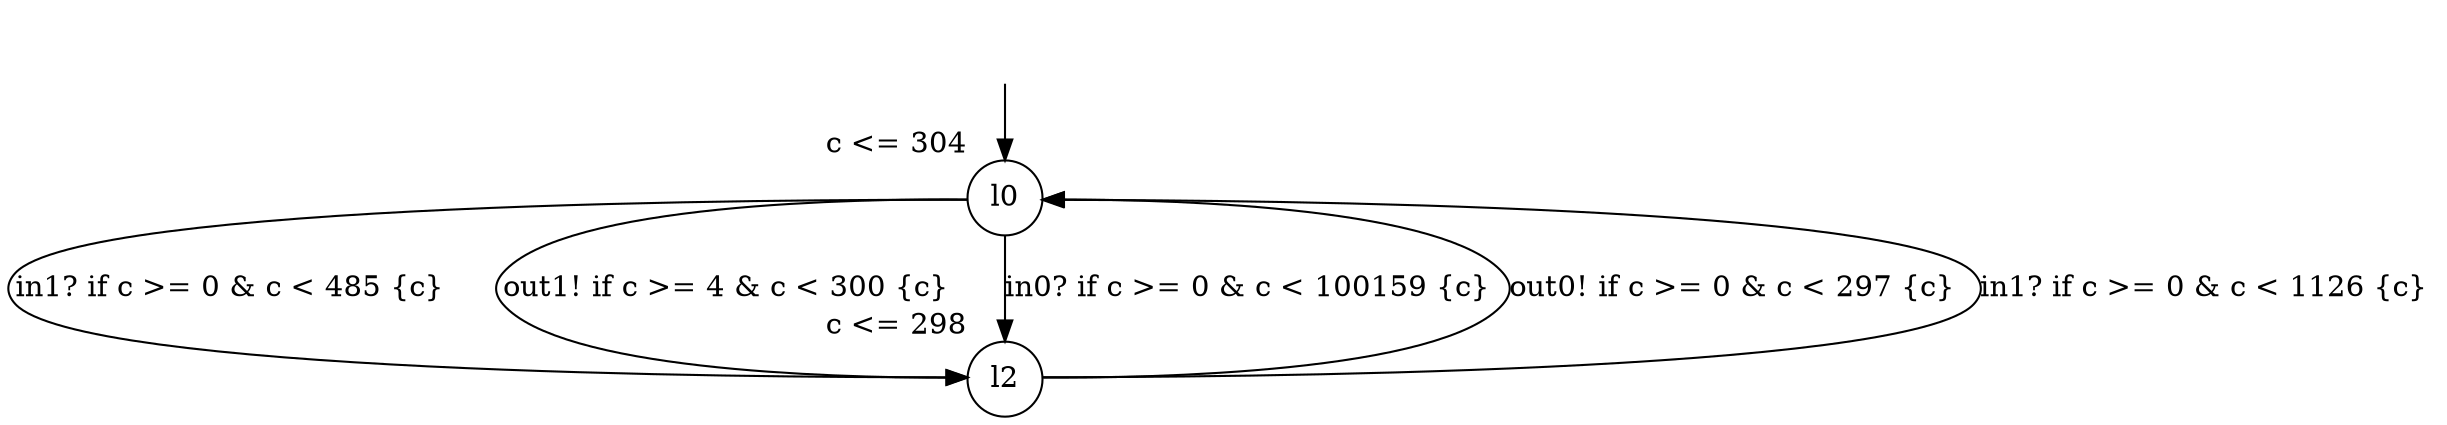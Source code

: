 digraph g {
__start0 [label="" shape="none"];
l0 [shape="circle" margin=0 label="l0", xlabel="c <= 304"];
l2 [shape="circle" margin=0 label="l2", xlabel="c <= 298"];
l0 -> l2 [label="in1? if c >= 0 & c < 485 {c} "];
l0 -> l2 [label="out1! if c >= 4 & c < 300 {c} "];
l0 -> l2 [label="in0? if c >= 0 & c < 100159 {c} "];
l2 -> l0 [label="out0! if c >= 0 & c < 297 {c} "];
l2 -> l0 [label="in1? if c >= 0 & c < 1126 {c} "];
__start0 -> l0;
}

